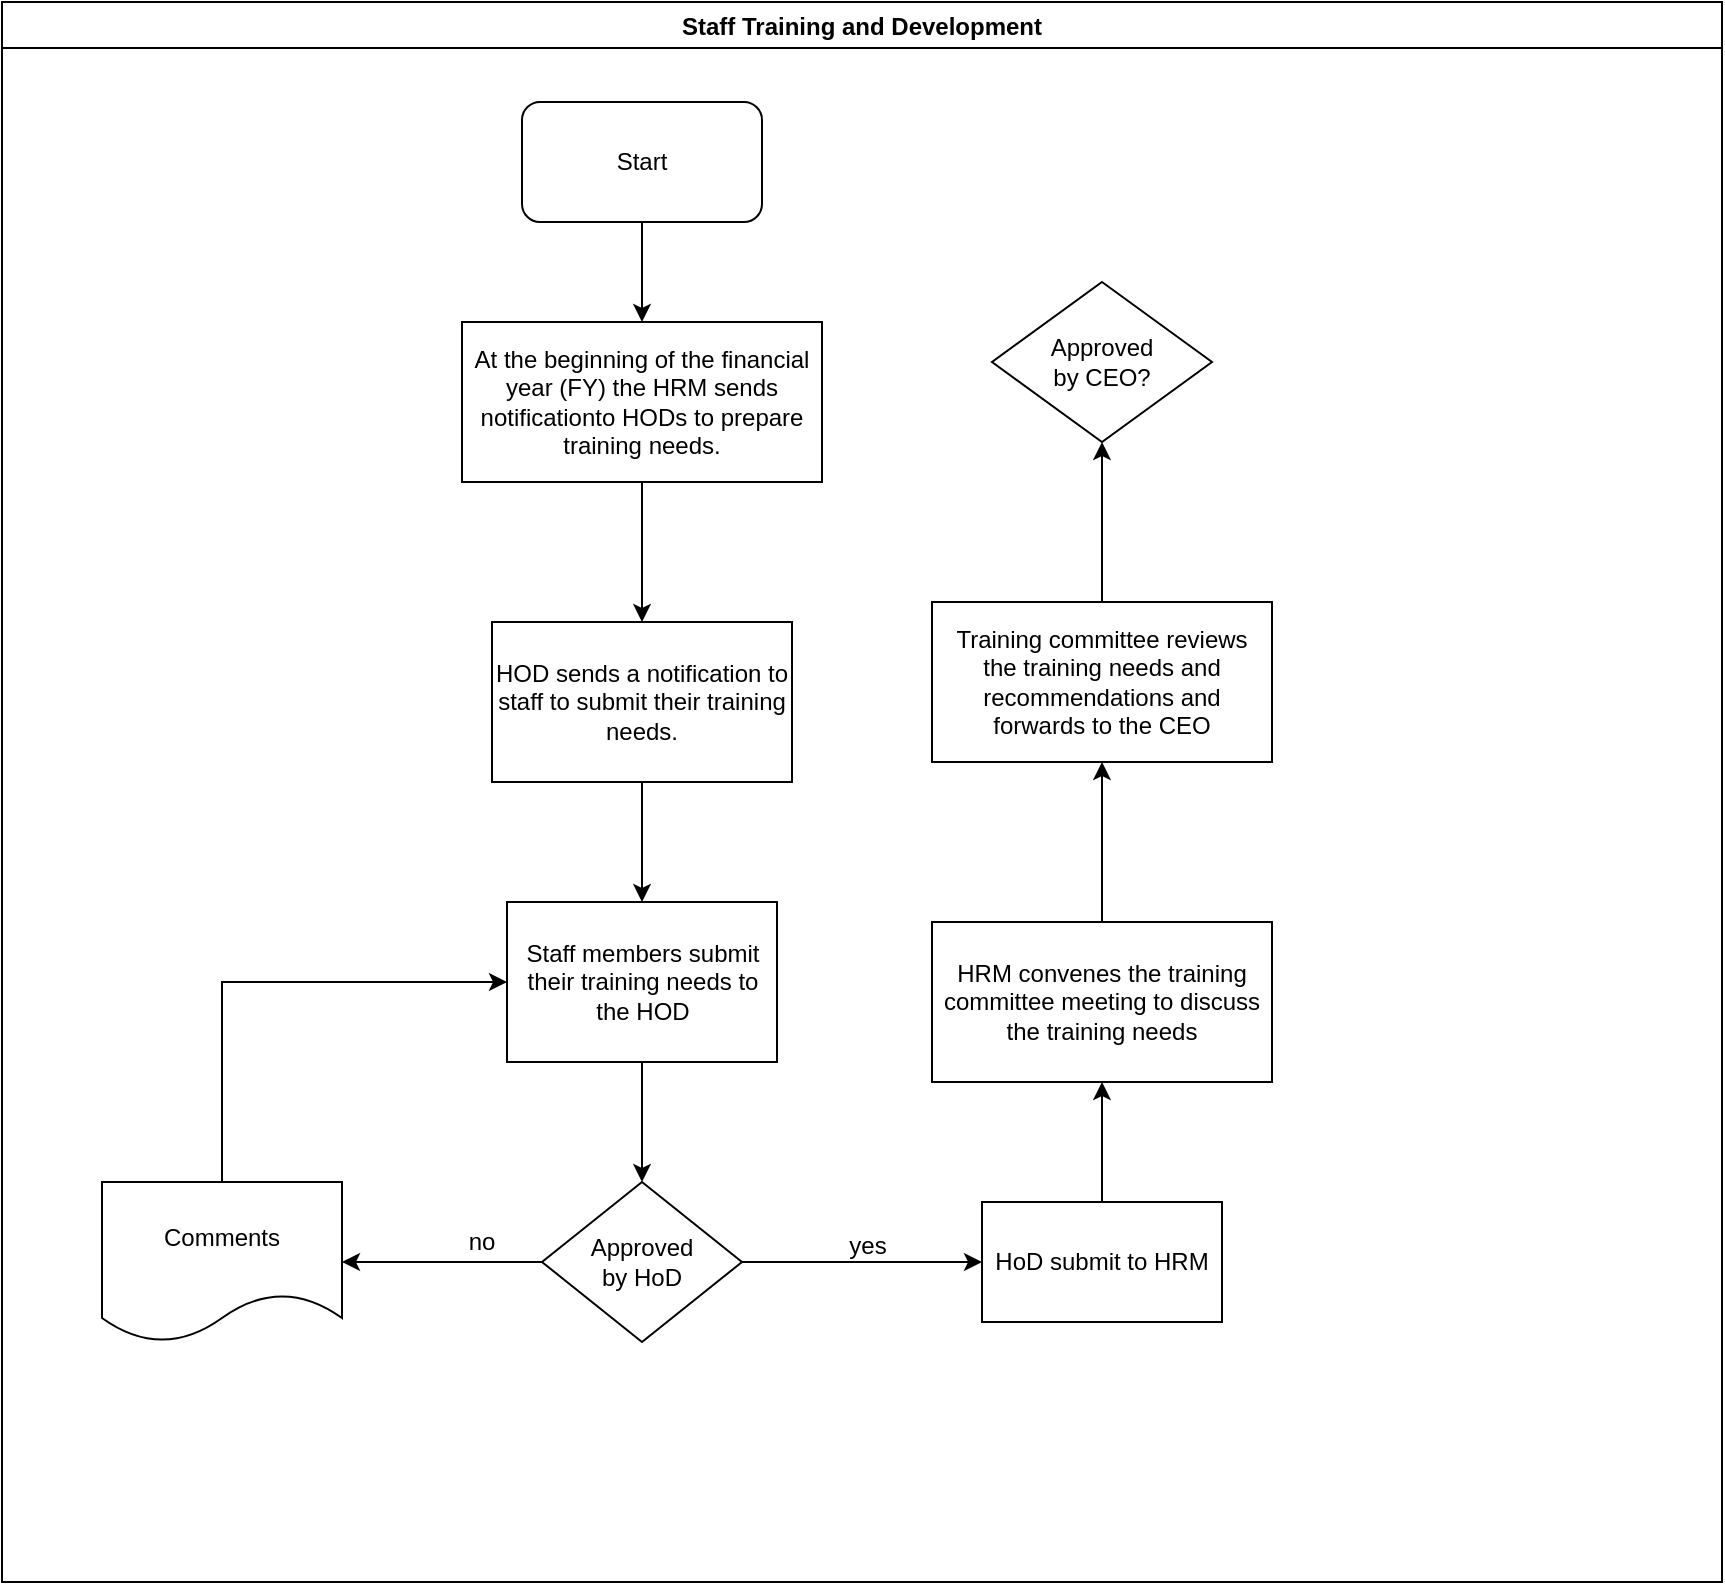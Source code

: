 <mxfile version="14.9.3" type="github">
  <diagram id="8RQdaqb4-Wvy7M-p6WN6" name="Page-1">
    <mxGraphModel dx="1038" dy="508" grid="1" gridSize="10" guides="1" tooltips="1" connect="1" arrows="1" fold="1" page="1" pageScale="1" pageWidth="1169" pageHeight="827" math="0" shadow="0">
      <root>
        <mxCell id="0" />
        <mxCell id="1" parent="0" />
        <mxCell id="pk6nwwlZHEK9yg3PulME-1" value="Staff Training and Development " style="swimlane;" vertex="1" parent="1">
          <mxGeometry x="20" y="20" width="860" height="790" as="geometry" />
        </mxCell>
        <mxCell id="pk6nwwlZHEK9yg3PulME-2" value="Start" style="rounded=1;whiteSpace=wrap;html=1;" vertex="1" parent="pk6nwwlZHEK9yg3PulME-1">
          <mxGeometry x="260" y="50" width="120" height="60" as="geometry" />
        </mxCell>
        <mxCell id="pk6nwwlZHEK9yg3PulME-7" value="" style="edgeStyle=orthogonalEdgeStyle;rounded=0;orthogonalLoop=1;jettySize=auto;html=1;" edge="1" parent="pk6nwwlZHEK9yg3PulME-1" source="pk6nwwlZHEK9yg3PulME-5" target="pk6nwwlZHEK9yg3PulME-6">
          <mxGeometry relative="1" as="geometry" />
        </mxCell>
        <mxCell id="pk6nwwlZHEK9yg3PulME-5" value="&lt;span lang=&quot;EN-GB&quot;&gt;At the beginning of the financial year (FY) the HRM sends notificationto HODs to &lt;span&gt;prepare&lt;/span&gt; training needs.&lt;/span&gt;" style="rounded=0;whiteSpace=wrap;html=1;" vertex="1" parent="pk6nwwlZHEK9yg3PulME-1">
          <mxGeometry x="230" y="160" width="180" height="80" as="geometry" />
        </mxCell>
        <mxCell id="pk6nwwlZHEK9yg3PulME-4" value="" style="edgeStyle=orthogonalEdgeStyle;rounded=0;orthogonalLoop=1;jettySize=auto;html=1;" edge="1" parent="pk6nwwlZHEK9yg3PulME-1" source="pk6nwwlZHEK9yg3PulME-2" target="pk6nwwlZHEK9yg3PulME-5">
          <mxGeometry relative="1" as="geometry">
            <mxPoint x="320" y="190" as="targetPoint" />
          </mxGeometry>
        </mxCell>
        <mxCell id="pk6nwwlZHEK9yg3PulME-9" value="" style="edgeStyle=orthogonalEdgeStyle;rounded=0;orthogonalLoop=1;jettySize=auto;html=1;" edge="1" parent="pk6nwwlZHEK9yg3PulME-1" source="pk6nwwlZHEK9yg3PulME-6" target="pk6nwwlZHEK9yg3PulME-8">
          <mxGeometry relative="1" as="geometry" />
        </mxCell>
        <mxCell id="pk6nwwlZHEK9yg3PulME-6" value="&lt;span lang=&quot;EN-GB&quot;&gt;HOD sends a notification to staff to submit their training needs.&lt;/span&gt;" style="rounded=0;whiteSpace=wrap;html=1;" vertex="1" parent="pk6nwwlZHEK9yg3PulME-1">
          <mxGeometry x="245" y="310" width="150" height="80" as="geometry" />
        </mxCell>
        <mxCell id="pk6nwwlZHEK9yg3PulME-8" value="&lt;span lang=&quot;EN-GB&quot;&gt;Staff members submit their training needs to the HOD&lt;/span&gt;" style="rounded=0;whiteSpace=wrap;html=1;" vertex="1" parent="pk6nwwlZHEK9yg3PulME-1">
          <mxGeometry x="252.5" y="450" width="135" height="80" as="geometry" />
        </mxCell>
        <mxCell id="pk6nwwlZHEK9yg3PulME-14" value="" style="edgeStyle=orthogonalEdgeStyle;rounded=0;orthogonalLoop=1;jettySize=auto;html=1;" edge="1" parent="pk6nwwlZHEK9yg3PulME-1" source="pk6nwwlZHEK9yg3PulME-12" target="pk6nwwlZHEK9yg3PulME-13">
          <mxGeometry relative="1" as="geometry" />
        </mxCell>
        <mxCell id="pk6nwwlZHEK9yg3PulME-19" value="" style="edgeStyle=orthogonalEdgeStyle;rounded=0;orthogonalLoop=1;jettySize=auto;html=1;" edge="1" parent="pk6nwwlZHEK9yg3PulME-1" source="pk6nwwlZHEK9yg3PulME-12" target="pk6nwwlZHEK9yg3PulME-18">
          <mxGeometry relative="1" as="geometry" />
        </mxCell>
        <mxCell id="pk6nwwlZHEK9yg3PulME-12" value="&lt;div&gt;Approved&lt;/div&gt;&lt;div&gt; by HoD&lt;/div&gt;" style="rhombus;whiteSpace=wrap;html=1;" vertex="1" parent="pk6nwwlZHEK9yg3PulME-1">
          <mxGeometry x="270" y="590" width="100" height="80" as="geometry" />
        </mxCell>
        <mxCell id="pk6nwwlZHEK9yg3PulME-11" value="" style="edgeStyle=orthogonalEdgeStyle;rounded=0;orthogonalLoop=1;jettySize=auto;html=1;" edge="1" parent="pk6nwwlZHEK9yg3PulME-1" source="pk6nwwlZHEK9yg3PulME-8" target="pk6nwwlZHEK9yg3PulME-12">
          <mxGeometry relative="1" as="geometry">
            <mxPoint x="320" y="610" as="targetPoint" />
          </mxGeometry>
        </mxCell>
        <mxCell id="pk6nwwlZHEK9yg3PulME-16" value="" style="edgeStyle=orthogonalEdgeStyle;rounded=0;orthogonalLoop=1;jettySize=auto;html=1;entryX=0;entryY=0.5;entryDx=0;entryDy=0;exitX=0.5;exitY=0;exitDx=0;exitDy=0;" edge="1" parent="pk6nwwlZHEK9yg3PulME-1" source="pk6nwwlZHEK9yg3PulME-13" target="pk6nwwlZHEK9yg3PulME-8">
          <mxGeometry relative="1" as="geometry">
            <mxPoint x="140" y="500" as="targetPoint" />
          </mxGeometry>
        </mxCell>
        <mxCell id="pk6nwwlZHEK9yg3PulME-13" value="Comments" style="shape=document;whiteSpace=wrap;html=1;boundedLbl=1;" vertex="1" parent="pk6nwwlZHEK9yg3PulME-1">
          <mxGeometry x="50" y="590" width="120" height="80" as="geometry" />
        </mxCell>
        <mxCell id="pk6nwwlZHEK9yg3PulME-17" value="no" style="text;html=1;strokeColor=none;fillColor=none;align=center;verticalAlign=middle;whiteSpace=wrap;rounded=0;" vertex="1" parent="pk6nwwlZHEK9yg3PulME-1">
          <mxGeometry x="220" y="610" width="40" height="20" as="geometry" />
        </mxCell>
        <mxCell id="pk6nwwlZHEK9yg3PulME-21" value="" style="edgeStyle=orthogonalEdgeStyle;rounded=0;orthogonalLoop=1;jettySize=auto;html=1;" edge="1" parent="pk6nwwlZHEK9yg3PulME-1" source="pk6nwwlZHEK9yg3PulME-18" target="pk6nwwlZHEK9yg3PulME-20">
          <mxGeometry relative="1" as="geometry" />
        </mxCell>
        <mxCell id="pk6nwwlZHEK9yg3PulME-18" value="HoD submit to HRM" style="whiteSpace=wrap;html=1;" vertex="1" parent="pk6nwwlZHEK9yg3PulME-1">
          <mxGeometry x="490" y="600" width="120" height="60" as="geometry" />
        </mxCell>
        <mxCell id="pk6nwwlZHEK9yg3PulME-24" value="" style="edgeStyle=orthogonalEdgeStyle;rounded=0;orthogonalLoop=1;jettySize=auto;html=1;" edge="1" parent="pk6nwwlZHEK9yg3PulME-1" source="pk6nwwlZHEK9yg3PulME-20" target="pk6nwwlZHEK9yg3PulME-23">
          <mxGeometry relative="1" as="geometry" />
        </mxCell>
        <mxCell id="pk6nwwlZHEK9yg3PulME-20" value="&lt;table&gt;&lt;tbody&gt;&lt;tr&gt;&lt;td&gt;&lt;p&gt;&lt;span lang=&quot;EN-GB&quot;&gt;HRM convenes the training committee meeting to discuss  the training needs&lt;/span&gt;&lt;/p&gt;&lt;/td&gt;&lt;/tr&gt;&lt;/tbody&gt;&lt;/table&gt;" style="whiteSpace=wrap;html=1;" vertex="1" parent="pk6nwwlZHEK9yg3PulME-1">
          <mxGeometry x="465" y="460" width="170" height="80" as="geometry" />
        </mxCell>
        <mxCell id="pk6nwwlZHEK9yg3PulME-23" value="&lt;table&gt;&lt;tbody&gt;&lt;tr&gt;&lt;td&gt;&lt;p&gt;&lt;span lang=&quot;EN-GB&quot;&gt;Training committee reviews the training needs and recommendations and forwards to the CEO&lt;/span&gt;&lt;/p&gt;&lt;/td&gt;&lt;/tr&gt;&lt;/tbody&gt;&lt;/table&gt;" style="whiteSpace=wrap;html=1;" vertex="1" parent="pk6nwwlZHEK9yg3PulME-1">
          <mxGeometry x="465" y="300" width="170" height="80" as="geometry" />
        </mxCell>
        <mxCell id="pk6nwwlZHEK9yg3PulME-27" value="&lt;div&gt;Approved&lt;/div&gt;&lt;div&gt; by CEO?&lt;/div&gt;" style="rhombus;whiteSpace=wrap;html=1;" vertex="1" parent="pk6nwwlZHEK9yg3PulME-1">
          <mxGeometry x="495" y="140" width="110" height="80" as="geometry" />
        </mxCell>
        <mxCell id="pk6nwwlZHEK9yg3PulME-26" value="" style="edgeStyle=orthogonalEdgeStyle;rounded=0;orthogonalLoop=1;jettySize=auto;html=1;" edge="1" parent="pk6nwwlZHEK9yg3PulME-1" source="pk6nwwlZHEK9yg3PulME-23" target="pk6nwwlZHEK9yg3PulME-27">
          <mxGeometry relative="1" as="geometry">
            <mxPoint x="550" y="220" as="targetPoint" />
          </mxGeometry>
        </mxCell>
        <mxCell id="pk6nwwlZHEK9yg3PulME-22" value="yes" style="text;html=1;strokeColor=none;fillColor=none;align=center;verticalAlign=middle;whiteSpace=wrap;rounded=0;" vertex="1" parent="1">
          <mxGeometry x="433" y="632" width="40" height="20" as="geometry" />
        </mxCell>
      </root>
    </mxGraphModel>
  </diagram>
</mxfile>
